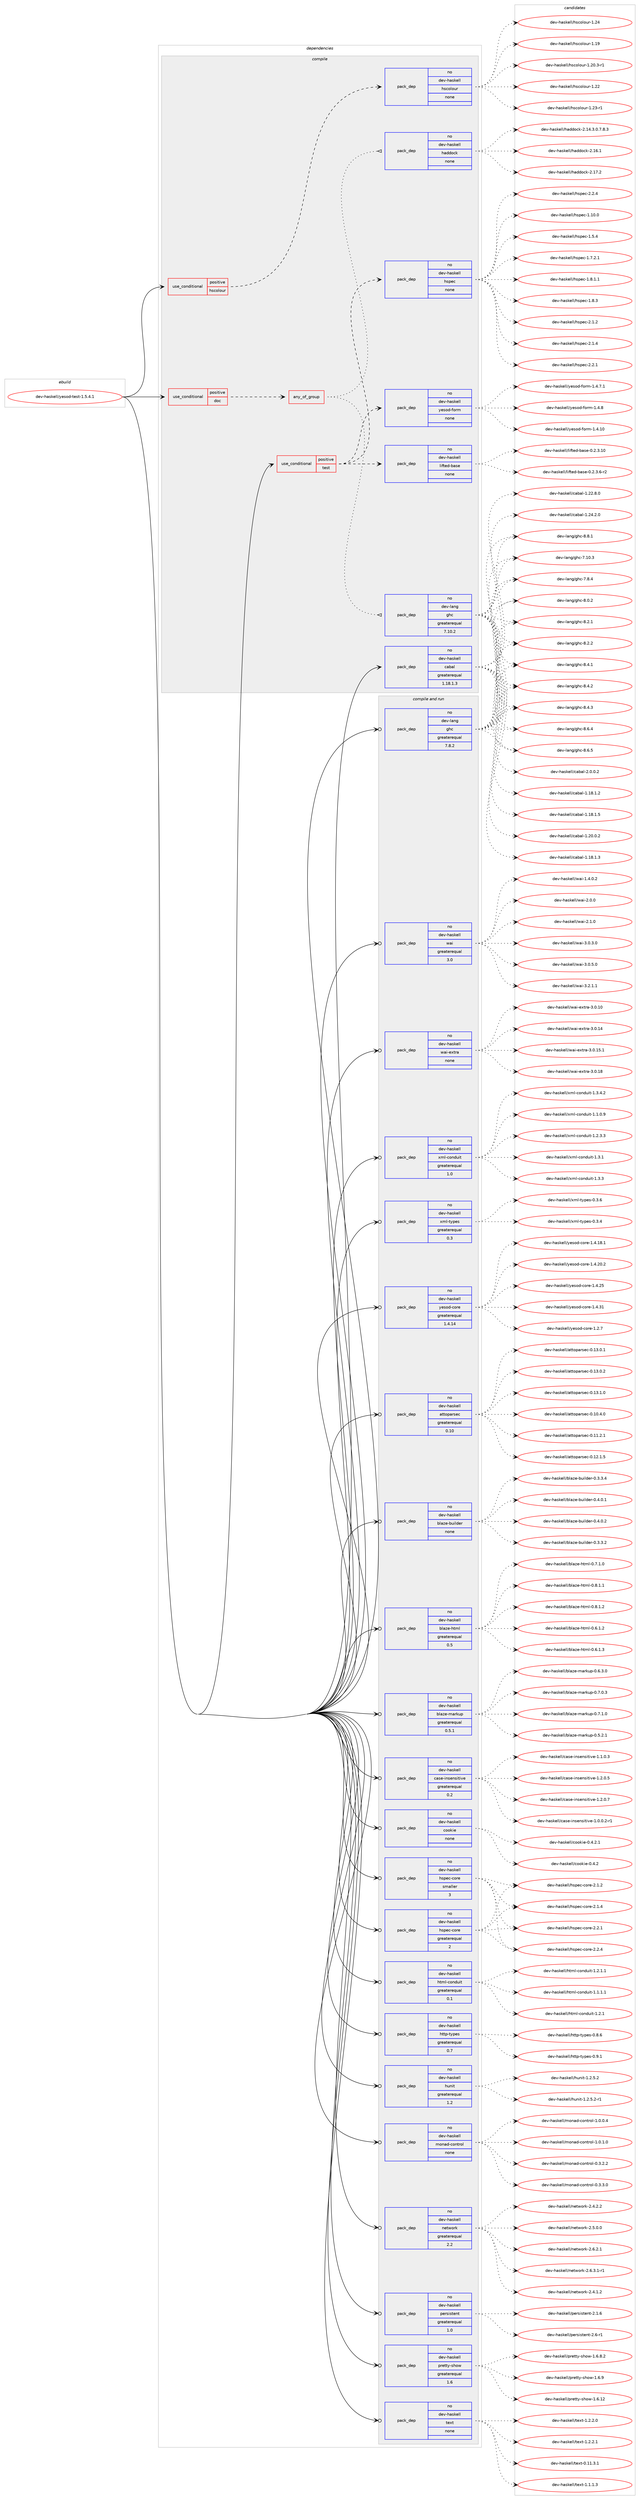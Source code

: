 digraph prolog {

# *************
# Graph options
# *************

newrank=true;
concentrate=true;
compound=true;
graph [rankdir=LR,fontname=Helvetica,fontsize=10,ranksep=1.5];#, ranksep=2.5, nodesep=0.2];
edge  [arrowhead=vee];
node  [fontname=Helvetica,fontsize=10];

# **********
# The ebuild
# **********

subgraph cluster_leftcol {
color=gray;
rank=same;
label=<<i>ebuild</i>>;
id [label="dev-haskell/yesod-test-1.5.4.1", color=red, width=4, href="../dev-haskell/yesod-test-1.5.4.1.svg"];
}

# ****************
# The dependencies
# ****************

subgraph cluster_midcol {
color=gray;
label=<<i>dependencies</i>>;
subgraph cluster_compile {
fillcolor="#eeeeee";
style=filled;
label=<<i>compile</i>>;
subgraph cond128434 {
dependency550176 [label=<<TABLE BORDER="0" CELLBORDER="1" CELLSPACING="0" CELLPADDING="4"><TR><TD ROWSPAN="3" CELLPADDING="10">use_conditional</TD></TR><TR><TD>positive</TD></TR><TR><TD>doc</TD></TR></TABLE>>, shape=none, color=red];
subgraph any10802 {
dependency550177 [label=<<TABLE BORDER="0" CELLBORDER="1" CELLSPACING="0" CELLPADDING="4"><TR><TD CELLPADDING="10">any_of_group</TD></TR></TABLE>>, shape=none, color=red];subgraph pack410583 {
dependency550178 [label=<<TABLE BORDER="0" CELLBORDER="1" CELLSPACING="0" CELLPADDING="4" WIDTH="220"><TR><TD ROWSPAN="6" CELLPADDING="30">pack_dep</TD></TR><TR><TD WIDTH="110">no</TD></TR><TR><TD>dev-haskell</TD></TR><TR><TD>haddock</TD></TR><TR><TD>none</TD></TR><TR><TD></TD></TR></TABLE>>, shape=none, color=blue];
}
dependency550177:e -> dependency550178:w [weight=20,style="dotted",arrowhead="oinv"];
subgraph pack410584 {
dependency550179 [label=<<TABLE BORDER="0" CELLBORDER="1" CELLSPACING="0" CELLPADDING="4" WIDTH="220"><TR><TD ROWSPAN="6" CELLPADDING="30">pack_dep</TD></TR><TR><TD WIDTH="110">no</TD></TR><TR><TD>dev-lang</TD></TR><TR><TD>ghc</TD></TR><TR><TD>greaterequal</TD></TR><TR><TD>7.10.2</TD></TR></TABLE>>, shape=none, color=blue];
}
dependency550177:e -> dependency550179:w [weight=20,style="dotted",arrowhead="oinv"];
}
dependency550176:e -> dependency550177:w [weight=20,style="dashed",arrowhead="vee"];
}
id:e -> dependency550176:w [weight=20,style="solid",arrowhead="vee"];
subgraph cond128435 {
dependency550180 [label=<<TABLE BORDER="0" CELLBORDER="1" CELLSPACING="0" CELLPADDING="4"><TR><TD ROWSPAN="3" CELLPADDING="10">use_conditional</TD></TR><TR><TD>positive</TD></TR><TR><TD>hscolour</TD></TR></TABLE>>, shape=none, color=red];
subgraph pack410585 {
dependency550181 [label=<<TABLE BORDER="0" CELLBORDER="1" CELLSPACING="0" CELLPADDING="4" WIDTH="220"><TR><TD ROWSPAN="6" CELLPADDING="30">pack_dep</TD></TR><TR><TD WIDTH="110">no</TD></TR><TR><TD>dev-haskell</TD></TR><TR><TD>hscolour</TD></TR><TR><TD>none</TD></TR><TR><TD></TD></TR></TABLE>>, shape=none, color=blue];
}
dependency550180:e -> dependency550181:w [weight=20,style="dashed",arrowhead="vee"];
}
id:e -> dependency550180:w [weight=20,style="solid",arrowhead="vee"];
subgraph cond128436 {
dependency550182 [label=<<TABLE BORDER="0" CELLBORDER="1" CELLSPACING="0" CELLPADDING="4"><TR><TD ROWSPAN="3" CELLPADDING="10">use_conditional</TD></TR><TR><TD>positive</TD></TR><TR><TD>test</TD></TR></TABLE>>, shape=none, color=red];
subgraph pack410586 {
dependency550183 [label=<<TABLE BORDER="0" CELLBORDER="1" CELLSPACING="0" CELLPADDING="4" WIDTH="220"><TR><TD ROWSPAN="6" CELLPADDING="30">pack_dep</TD></TR><TR><TD WIDTH="110">no</TD></TR><TR><TD>dev-haskell</TD></TR><TR><TD>hspec</TD></TR><TR><TD>none</TD></TR><TR><TD></TD></TR></TABLE>>, shape=none, color=blue];
}
dependency550182:e -> dependency550183:w [weight=20,style="dashed",arrowhead="vee"];
subgraph pack410587 {
dependency550184 [label=<<TABLE BORDER="0" CELLBORDER="1" CELLSPACING="0" CELLPADDING="4" WIDTH="220"><TR><TD ROWSPAN="6" CELLPADDING="30">pack_dep</TD></TR><TR><TD WIDTH="110">no</TD></TR><TR><TD>dev-haskell</TD></TR><TR><TD>lifted-base</TD></TR><TR><TD>none</TD></TR><TR><TD></TD></TR></TABLE>>, shape=none, color=blue];
}
dependency550182:e -> dependency550184:w [weight=20,style="dashed",arrowhead="vee"];
subgraph pack410588 {
dependency550185 [label=<<TABLE BORDER="0" CELLBORDER="1" CELLSPACING="0" CELLPADDING="4" WIDTH="220"><TR><TD ROWSPAN="6" CELLPADDING="30">pack_dep</TD></TR><TR><TD WIDTH="110">no</TD></TR><TR><TD>dev-haskell</TD></TR><TR><TD>yesod-form</TD></TR><TR><TD>none</TD></TR><TR><TD></TD></TR></TABLE>>, shape=none, color=blue];
}
dependency550182:e -> dependency550185:w [weight=20,style="dashed",arrowhead="vee"];
}
id:e -> dependency550182:w [weight=20,style="solid",arrowhead="vee"];
subgraph pack410589 {
dependency550186 [label=<<TABLE BORDER="0" CELLBORDER="1" CELLSPACING="0" CELLPADDING="4" WIDTH="220"><TR><TD ROWSPAN="6" CELLPADDING="30">pack_dep</TD></TR><TR><TD WIDTH="110">no</TD></TR><TR><TD>dev-haskell</TD></TR><TR><TD>cabal</TD></TR><TR><TD>greaterequal</TD></TR><TR><TD>1.18.1.3</TD></TR></TABLE>>, shape=none, color=blue];
}
id:e -> dependency550186:w [weight=20,style="solid",arrowhead="vee"];
}
subgraph cluster_compileandrun {
fillcolor="#eeeeee";
style=filled;
label=<<i>compile and run</i>>;
subgraph pack410590 {
dependency550187 [label=<<TABLE BORDER="0" CELLBORDER="1" CELLSPACING="0" CELLPADDING="4" WIDTH="220"><TR><TD ROWSPAN="6" CELLPADDING="30">pack_dep</TD></TR><TR><TD WIDTH="110">no</TD></TR><TR><TD>dev-haskell</TD></TR><TR><TD>attoparsec</TD></TR><TR><TD>greaterequal</TD></TR><TR><TD>0.10</TD></TR></TABLE>>, shape=none, color=blue];
}
id:e -> dependency550187:w [weight=20,style="solid",arrowhead="odotvee"];
subgraph pack410591 {
dependency550188 [label=<<TABLE BORDER="0" CELLBORDER="1" CELLSPACING="0" CELLPADDING="4" WIDTH="220"><TR><TD ROWSPAN="6" CELLPADDING="30">pack_dep</TD></TR><TR><TD WIDTH="110">no</TD></TR><TR><TD>dev-haskell</TD></TR><TR><TD>blaze-builder</TD></TR><TR><TD>none</TD></TR><TR><TD></TD></TR></TABLE>>, shape=none, color=blue];
}
id:e -> dependency550188:w [weight=20,style="solid",arrowhead="odotvee"];
subgraph pack410592 {
dependency550189 [label=<<TABLE BORDER="0" CELLBORDER="1" CELLSPACING="0" CELLPADDING="4" WIDTH="220"><TR><TD ROWSPAN="6" CELLPADDING="30">pack_dep</TD></TR><TR><TD WIDTH="110">no</TD></TR><TR><TD>dev-haskell</TD></TR><TR><TD>blaze-html</TD></TR><TR><TD>greaterequal</TD></TR><TR><TD>0.5</TD></TR></TABLE>>, shape=none, color=blue];
}
id:e -> dependency550189:w [weight=20,style="solid",arrowhead="odotvee"];
subgraph pack410593 {
dependency550190 [label=<<TABLE BORDER="0" CELLBORDER="1" CELLSPACING="0" CELLPADDING="4" WIDTH="220"><TR><TD ROWSPAN="6" CELLPADDING="30">pack_dep</TD></TR><TR><TD WIDTH="110">no</TD></TR><TR><TD>dev-haskell</TD></TR><TR><TD>blaze-markup</TD></TR><TR><TD>greaterequal</TD></TR><TR><TD>0.5.1</TD></TR></TABLE>>, shape=none, color=blue];
}
id:e -> dependency550190:w [weight=20,style="solid",arrowhead="odotvee"];
subgraph pack410594 {
dependency550191 [label=<<TABLE BORDER="0" CELLBORDER="1" CELLSPACING="0" CELLPADDING="4" WIDTH="220"><TR><TD ROWSPAN="6" CELLPADDING="30">pack_dep</TD></TR><TR><TD WIDTH="110">no</TD></TR><TR><TD>dev-haskell</TD></TR><TR><TD>case-insensitive</TD></TR><TR><TD>greaterequal</TD></TR><TR><TD>0.2</TD></TR></TABLE>>, shape=none, color=blue];
}
id:e -> dependency550191:w [weight=20,style="solid",arrowhead="odotvee"];
subgraph pack410595 {
dependency550192 [label=<<TABLE BORDER="0" CELLBORDER="1" CELLSPACING="0" CELLPADDING="4" WIDTH="220"><TR><TD ROWSPAN="6" CELLPADDING="30">pack_dep</TD></TR><TR><TD WIDTH="110">no</TD></TR><TR><TD>dev-haskell</TD></TR><TR><TD>cookie</TD></TR><TR><TD>none</TD></TR><TR><TD></TD></TR></TABLE>>, shape=none, color=blue];
}
id:e -> dependency550192:w [weight=20,style="solid",arrowhead="odotvee"];
subgraph pack410596 {
dependency550193 [label=<<TABLE BORDER="0" CELLBORDER="1" CELLSPACING="0" CELLPADDING="4" WIDTH="220"><TR><TD ROWSPAN="6" CELLPADDING="30">pack_dep</TD></TR><TR><TD WIDTH="110">no</TD></TR><TR><TD>dev-haskell</TD></TR><TR><TD>hspec-core</TD></TR><TR><TD>greaterequal</TD></TR><TR><TD>2</TD></TR></TABLE>>, shape=none, color=blue];
}
id:e -> dependency550193:w [weight=20,style="solid",arrowhead="odotvee"];
subgraph pack410597 {
dependency550194 [label=<<TABLE BORDER="0" CELLBORDER="1" CELLSPACING="0" CELLPADDING="4" WIDTH="220"><TR><TD ROWSPAN="6" CELLPADDING="30">pack_dep</TD></TR><TR><TD WIDTH="110">no</TD></TR><TR><TD>dev-haskell</TD></TR><TR><TD>hspec-core</TD></TR><TR><TD>smaller</TD></TR><TR><TD>3</TD></TR></TABLE>>, shape=none, color=blue];
}
id:e -> dependency550194:w [weight=20,style="solid",arrowhead="odotvee"];
subgraph pack410598 {
dependency550195 [label=<<TABLE BORDER="0" CELLBORDER="1" CELLSPACING="0" CELLPADDING="4" WIDTH="220"><TR><TD ROWSPAN="6" CELLPADDING="30">pack_dep</TD></TR><TR><TD WIDTH="110">no</TD></TR><TR><TD>dev-haskell</TD></TR><TR><TD>html-conduit</TD></TR><TR><TD>greaterequal</TD></TR><TR><TD>0.1</TD></TR></TABLE>>, shape=none, color=blue];
}
id:e -> dependency550195:w [weight=20,style="solid",arrowhead="odotvee"];
subgraph pack410599 {
dependency550196 [label=<<TABLE BORDER="0" CELLBORDER="1" CELLSPACING="0" CELLPADDING="4" WIDTH="220"><TR><TD ROWSPAN="6" CELLPADDING="30">pack_dep</TD></TR><TR><TD WIDTH="110">no</TD></TR><TR><TD>dev-haskell</TD></TR><TR><TD>http-types</TD></TR><TR><TD>greaterequal</TD></TR><TR><TD>0.7</TD></TR></TABLE>>, shape=none, color=blue];
}
id:e -> dependency550196:w [weight=20,style="solid",arrowhead="odotvee"];
subgraph pack410600 {
dependency550197 [label=<<TABLE BORDER="0" CELLBORDER="1" CELLSPACING="0" CELLPADDING="4" WIDTH="220"><TR><TD ROWSPAN="6" CELLPADDING="30">pack_dep</TD></TR><TR><TD WIDTH="110">no</TD></TR><TR><TD>dev-haskell</TD></TR><TR><TD>hunit</TD></TR><TR><TD>greaterequal</TD></TR><TR><TD>1.2</TD></TR></TABLE>>, shape=none, color=blue];
}
id:e -> dependency550197:w [weight=20,style="solid",arrowhead="odotvee"];
subgraph pack410601 {
dependency550198 [label=<<TABLE BORDER="0" CELLBORDER="1" CELLSPACING="0" CELLPADDING="4" WIDTH="220"><TR><TD ROWSPAN="6" CELLPADDING="30">pack_dep</TD></TR><TR><TD WIDTH="110">no</TD></TR><TR><TD>dev-haskell</TD></TR><TR><TD>monad-control</TD></TR><TR><TD>none</TD></TR><TR><TD></TD></TR></TABLE>>, shape=none, color=blue];
}
id:e -> dependency550198:w [weight=20,style="solid",arrowhead="odotvee"];
subgraph pack410602 {
dependency550199 [label=<<TABLE BORDER="0" CELLBORDER="1" CELLSPACING="0" CELLPADDING="4" WIDTH="220"><TR><TD ROWSPAN="6" CELLPADDING="30">pack_dep</TD></TR><TR><TD WIDTH="110">no</TD></TR><TR><TD>dev-haskell</TD></TR><TR><TD>network</TD></TR><TR><TD>greaterequal</TD></TR><TR><TD>2.2</TD></TR></TABLE>>, shape=none, color=blue];
}
id:e -> dependency550199:w [weight=20,style="solid",arrowhead="odotvee"];
subgraph pack410603 {
dependency550200 [label=<<TABLE BORDER="0" CELLBORDER="1" CELLSPACING="0" CELLPADDING="4" WIDTH="220"><TR><TD ROWSPAN="6" CELLPADDING="30">pack_dep</TD></TR><TR><TD WIDTH="110">no</TD></TR><TR><TD>dev-haskell</TD></TR><TR><TD>persistent</TD></TR><TR><TD>greaterequal</TD></TR><TR><TD>1.0</TD></TR></TABLE>>, shape=none, color=blue];
}
id:e -> dependency550200:w [weight=20,style="solid",arrowhead="odotvee"];
subgraph pack410604 {
dependency550201 [label=<<TABLE BORDER="0" CELLBORDER="1" CELLSPACING="0" CELLPADDING="4" WIDTH="220"><TR><TD ROWSPAN="6" CELLPADDING="30">pack_dep</TD></TR><TR><TD WIDTH="110">no</TD></TR><TR><TD>dev-haskell</TD></TR><TR><TD>pretty-show</TD></TR><TR><TD>greaterequal</TD></TR><TR><TD>1.6</TD></TR></TABLE>>, shape=none, color=blue];
}
id:e -> dependency550201:w [weight=20,style="solid",arrowhead="odotvee"];
subgraph pack410605 {
dependency550202 [label=<<TABLE BORDER="0" CELLBORDER="1" CELLSPACING="0" CELLPADDING="4" WIDTH="220"><TR><TD ROWSPAN="6" CELLPADDING="30">pack_dep</TD></TR><TR><TD WIDTH="110">no</TD></TR><TR><TD>dev-haskell</TD></TR><TR><TD>text</TD></TR><TR><TD>none</TD></TR><TR><TD></TD></TR></TABLE>>, shape=none, color=blue];
}
id:e -> dependency550202:w [weight=20,style="solid",arrowhead="odotvee"];
subgraph pack410606 {
dependency550203 [label=<<TABLE BORDER="0" CELLBORDER="1" CELLSPACING="0" CELLPADDING="4" WIDTH="220"><TR><TD ROWSPAN="6" CELLPADDING="30">pack_dep</TD></TR><TR><TD WIDTH="110">no</TD></TR><TR><TD>dev-haskell</TD></TR><TR><TD>wai</TD></TR><TR><TD>greaterequal</TD></TR><TR><TD>3.0</TD></TR></TABLE>>, shape=none, color=blue];
}
id:e -> dependency550203:w [weight=20,style="solid",arrowhead="odotvee"];
subgraph pack410607 {
dependency550204 [label=<<TABLE BORDER="0" CELLBORDER="1" CELLSPACING="0" CELLPADDING="4" WIDTH="220"><TR><TD ROWSPAN="6" CELLPADDING="30">pack_dep</TD></TR><TR><TD WIDTH="110">no</TD></TR><TR><TD>dev-haskell</TD></TR><TR><TD>wai-extra</TD></TR><TR><TD>none</TD></TR><TR><TD></TD></TR></TABLE>>, shape=none, color=blue];
}
id:e -> dependency550204:w [weight=20,style="solid",arrowhead="odotvee"];
subgraph pack410608 {
dependency550205 [label=<<TABLE BORDER="0" CELLBORDER="1" CELLSPACING="0" CELLPADDING="4" WIDTH="220"><TR><TD ROWSPAN="6" CELLPADDING="30">pack_dep</TD></TR><TR><TD WIDTH="110">no</TD></TR><TR><TD>dev-haskell</TD></TR><TR><TD>xml-conduit</TD></TR><TR><TD>greaterequal</TD></TR><TR><TD>1.0</TD></TR></TABLE>>, shape=none, color=blue];
}
id:e -> dependency550205:w [weight=20,style="solid",arrowhead="odotvee"];
subgraph pack410609 {
dependency550206 [label=<<TABLE BORDER="0" CELLBORDER="1" CELLSPACING="0" CELLPADDING="4" WIDTH="220"><TR><TD ROWSPAN="6" CELLPADDING="30">pack_dep</TD></TR><TR><TD WIDTH="110">no</TD></TR><TR><TD>dev-haskell</TD></TR><TR><TD>xml-types</TD></TR><TR><TD>greaterequal</TD></TR><TR><TD>0.3</TD></TR></TABLE>>, shape=none, color=blue];
}
id:e -> dependency550206:w [weight=20,style="solid",arrowhead="odotvee"];
subgraph pack410610 {
dependency550207 [label=<<TABLE BORDER="0" CELLBORDER="1" CELLSPACING="0" CELLPADDING="4" WIDTH="220"><TR><TD ROWSPAN="6" CELLPADDING="30">pack_dep</TD></TR><TR><TD WIDTH="110">no</TD></TR><TR><TD>dev-haskell</TD></TR><TR><TD>yesod-core</TD></TR><TR><TD>greaterequal</TD></TR><TR><TD>1.4.14</TD></TR></TABLE>>, shape=none, color=blue];
}
id:e -> dependency550207:w [weight=20,style="solid",arrowhead="odotvee"];
subgraph pack410611 {
dependency550208 [label=<<TABLE BORDER="0" CELLBORDER="1" CELLSPACING="0" CELLPADDING="4" WIDTH="220"><TR><TD ROWSPAN="6" CELLPADDING="30">pack_dep</TD></TR><TR><TD WIDTH="110">no</TD></TR><TR><TD>dev-lang</TD></TR><TR><TD>ghc</TD></TR><TR><TD>greaterequal</TD></TR><TR><TD>7.8.2</TD></TR></TABLE>>, shape=none, color=blue];
}
id:e -> dependency550208:w [weight=20,style="solid",arrowhead="odotvee"];
}
subgraph cluster_run {
fillcolor="#eeeeee";
style=filled;
label=<<i>run</i>>;
}
}

# **************
# The candidates
# **************

subgraph cluster_choices {
rank=same;
color=gray;
label=<<i>candidates</i>>;

subgraph choice410583 {
color=black;
nodesep=1;
choice1001011184510497115107101108108471049710010011199107455046495246514648465546564651 [label="dev-haskell/haddock-2.14.3.0.7.8.3", color=red, width=4,href="../dev-haskell/haddock-2.14.3.0.7.8.3.svg"];
choice100101118451049711510710110810847104971001001119910745504649544649 [label="dev-haskell/haddock-2.16.1", color=red, width=4,href="../dev-haskell/haddock-2.16.1.svg"];
choice100101118451049711510710110810847104971001001119910745504649554650 [label="dev-haskell/haddock-2.17.2", color=red, width=4,href="../dev-haskell/haddock-2.17.2.svg"];
dependency550178:e -> choice1001011184510497115107101108108471049710010011199107455046495246514648465546564651:w [style=dotted,weight="100"];
dependency550178:e -> choice100101118451049711510710110810847104971001001119910745504649544649:w [style=dotted,weight="100"];
dependency550178:e -> choice100101118451049711510710110810847104971001001119910745504649554650:w [style=dotted,weight="100"];
}
subgraph choice410584 {
color=black;
nodesep=1;
choice1001011184510897110103471031049945554649484651 [label="dev-lang/ghc-7.10.3", color=red, width=4,href="../dev-lang/ghc-7.10.3.svg"];
choice10010111845108971101034710310499455546564652 [label="dev-lang/ghc-7.8.4", color=red, width=4,href="../dev-lang/ghc-7.8.4.svg"];
choice10010111845108971101034710310499455646484650 [label="dev-lang/ghc-8.0.2", color=red, width=4,href="../dev-lang/ghc-8.0.2.svg"];
choice10010111845108971101034710310499455646504649 [label="dev-lang/ghc-8.2.1", color=red, width=4,href="../dev-lang/ghc-8.2.1.svg"];
choice10010111845108971101034710310499455646504650 [label="dev-lang/ghc-8.2.2", color=red, width=4,href="../dev-lang/ghc-8.2.2.svg"];
choice10010111845108971101034710310499455646524649 [label="dev-lang/ghc-8.4.1", color=red, width=4,href="../dev-lang/ghc-8.4.1.svg"];
choice10010111845108971101034710310499455646524650 [label="dev-lang/ghc-8.4.2", color=red, width=4,href="../dev-lang/ghc-8.4.2.svg"];
choice10010111845108971101034710310499455646524651 [label="dev-lang/ghc-8.4.3", color=red, width=4,href="../dev-lang/ghc-8.4.3.svg"];
choice10010111845108971101034710310499455646544652 [label="dev-lang/ghc-8.6.4", color=red, width=4,href="../dev-lang/ghc-8.6.4.svg"];
choice10010111845108971101034710310499455646544653 [label="dev-lang/ghc-8.6.5", color=red, width=4,href="../dev-lang/ghc-8.6.5.svg"];
choice10010111845108971101034710310499455646564649 [label="dev-lang/ghc-8.8.1", color=red, width=4,href="../dev-lang/ghc-8.8.1.svg"];
dependency550179:e -> choice1001011184510897110103471031049945554649484651:w [style=dotted,weight="100"];
dependency550179:e -> choice10010111845108971101034710310499455546564652:w [style=dotted,weight="100"];
dependency550179:e -> choice10010111845108971101034710310499455646484650:w [style=dotted,weight="100"];
dependency550179:e -> choice10010111845108971101034710310499455646504649:w [style=dotted,weight="100"];
dependency550179:e -> choice10010111845108971101034710310499455646504650:w [style=dotted,weight="100"];
dependency550179:e -> choice10010111845108971101034710310499455646524649:w [style=dotted,weight="100"];
dependency550179:e -> choice10010111845108971101034710310499455646524650:w [style=dotted,weight="100"];
dependency550179:e -> choice10010111845108971101034710310499455646524651:w [style=dotted,weight="100"];
dependency550179:e -> choice10010111845108971101034710310499455646544652:w [style=dotted,weight="100"];
dependency550179:e -> choice10010111845108971101034710310499455646544653:w [style=dotted,weight="100"];
dependency550179:e -> choice10010111845108971101034710310499455646564649:w [style=dotted,weight="100"];
}
subgraph choice410585 {
color=black;
nodesep=1;
choice100101118451049711510710110810847104115991111081111171144549464957 [label="dev-haskell/hscolour-1.19", color=red, width=4,href="../dev-haskell/hscolour-1.19.svg"];
choice10010111845104971151071011081084710411599111108111117114454946504846514511449 [label="dev-haskell/hscolour-1.20.3-r1", color=red, width=4,href="../dev-haskell/hscolour-1.20.3-r1.svg"];
choice100101118451049711510710110810847104115991111081111171144549465050 [label="dev-haskell/hscolour-1.22", color=red, width=4,href="../dev-haskell/hscolour-1.22.svg"];
choice1001011184510497115107101108108471041159911110811111711445494650514511449 [label="dev-haskell/hscolour-1.23-r1", color=red, width=4,href="../dev-haskell/hscolour-1.23-r1.svg"];
choice100101118451049711510710110810847104115991111081111171144549465052 [label="dev-haskell/hscolour-1.24", color=red, width=4,href="../dev-haskell/hscolour-1.24.svg"];
dependency550181:e -> choice100101118451049711510710110810847104115991111081111171144549464957:w [style=dotted,weight="100"];
dependency550181:e -> choice10010111845104971151071011081084710411599111108111117114454946504846514511449:w [style=dotted,weight="100"];
dependency550181:e -> choice100101118451049711510710110810847104115991111081111171144549465050:w [style=dotted,weight="100"];
dependency550181:e -> choice1001011184510497115107101108108471041159911110811111711445494650514511449:w [style=dotted,weight="100"];
dependency550181:e -> choice100101118451049711510710110810847104115991111081111171144549465052:w [style=dotted,weight="100"];
}
subgraph choice410586 {
color=black;
nodesep=1;
choice1001011184510497115107101108108471041151121019945494649484648 [label="dev-haskell/hspec-1.10.0", color=red, width=4,href="../dev-haskell/hspec-1.10.0.svg"];
choice10010111845104971151071011081084710411511210199454946534652 [label="dev-haskell/hspec-1.5.4", color=red, width=4,href="../dev-haskell/hspec-1.5.4.svg"];
choice100101118451049711510710110810847104115112101994549465546504649 [label="dev-haskell/hspec-1.7.2.1", color=red, width=4,href="../dev-haskell/hspec-1.7.2.1.svg"];
choice100101118451049711510710110810847104115112101994549465646494649 [label="dev-haskell/hspec-1.8.1.1", color=red, width=4,href="../dev-haskell/hspec-1.8.1.1.svg"];
choice10010111845104971151071011081084710411511210199454946564651 [label="dev-haskell/hspec-1.8.3", color=red, width=4,href="../dev-haskell/hspec-1.8.3.svg"];
choice10010111845104971151071011081084710411511210199455046494650 [label="dev-haskell/hspec-2.1.2", color=red, width=4,href="../dev-haskell/hspec-2.1.2.svg"];
choice10010111845104971151071011081084710411511210199455046494652 [label="dev-haskell/hspec-2.1.4", color=red, width=4,href="../dev-haskell/hspec-2.1.4.svg"];
choice10010111845104971151071011081084710411511210199455046504649 [label="dev-haskell/hspec-2.2.1", color=red, width=4,href="../dev-haskell/hspec-2.2.1.svg"];
choice10010111845104971151071011081084710411511210199455046504652 [label="dev-haskell/hspec-2.2.4", color=red, width=4,href="../dev-haskell/hspec-2.2.4.svg"];
dependency550183:e -> choice1001011184510497115107101108108471041151121019945494649484648:w [style=dotted,weight="100"];
dependency550183:e -> choice10010111845104971151071011081084710411511210199454946534652:w [style=dotted,weight="100"];
dependency550183:e -> choice100101118451049711510710110810847104115112101994549465546504649:w [style=dotted,weight="100"];
dependency550183:e -> choice100101118451049711510710110810847104115112101994549465646494649:w [style=dotted,weight="100"];
dependency550183:e -> choice10010111845104971151071011081084710411511210199454946564651:w [style=dotted,weight="100"];
dependency550183:e -> choice10010111845104971151071011081084710411511210199455046494650:w [style=dotted,weight="100"];
dependency550183:e -> choice10010111845104971151071011081084710411511210199455046494652:w [style=dotted,weight="100"];
dependency550183:e -> choice10010111845104971151071011081084710411511210199455046504649:w [style=dotted,weight="100"];
dependency550183:e -> choice10010111845104971151071011081084710411511210199455046504652:w [style=dotted,weight="100"];
}
subgraph choice410587 {
color=black;
nodesep=1;
choice100101118451049711510710110810847108105102116101100459897115101454846504651464948 [label="dev-haskell/lifted-base-0.2.3.10", color=red, width=4,href="../dev-haskell/lifted-base-0.2.3.10.svg"];
choice10010111845104971151071011081084710810510211610110045989711510145484650465146544511450 [label="dev-haskell/lifted-base-0.2.3.6-r2", color=red, width=4,href="../dev-haskell/lifted-base-0.2.3.6-r2.svg"];
dependency550184:e -> choice100101118451049711510710110810847108105102116101100459897115101454846504651464948:w [style=dotted,weight="100"];
dependency550184:e -> choice10010111845104971151071011081084710810510211610110045989711510145484650465146544511450:w [style=dotted,weight="100"];
}
subgraph choice410588 {
color=black;
nodesep=1;
choice1001011184510497115107101108108471211011151111004510211111410945494652464948 [label="dev-haskell/yesod-form-1.4.10", color=red, width=4,href="../dev-haskell/yesod-form-1.4.10.svg"];
choice100101118451049711510710110810847121101115111100451021111141094549465246554649 [label="dev-haskell/yesod-form-1.4.7.1", color=red, width=4,href="../dev-haskell/yesod-form-1.4.7.1.svg"];
choice10010111845104971151071011081084712110111511110045102111114109454946524656 [label="dev-haskell/yesod-form-1.4.8", color=red, width=4,href="../dev-haskell/yesod-form-1.4.8.svg"];
dependency550185:e -> choice1001011184510497115107101108108471211011151111004510211111410945494652464948:w [style=dotted,weight="100"];
dependency550185:e -> choice100101118451049711510710110810847121101115111100451021111141094549465246554649:w [style=dotted,weight="100"];
dependency550185:e -> choice10010111845104971151071011081084712110111511110045102111114109454946524656:w [style=dotted,weight="100"];
}
subgraph choice410589 {
color=black;
nodesep=1;
choice10010111845104971151071011081084799979897108454946495646494650 [label="dev-haskell/cabal-1.18.1.2", color=red, width=4,href="../dev-haskell/cabal-1.18.1.2.svg"];
choice10010111845104971151071011081084799979897108454946495646494651 [label="dev-haskell/cabal-1.18.1.3", color=red, width=4,href="../dev-haskell/cabal-1.18.1.3.svg"];
choice10010111845104971151071011081084799979897108454946495646494653 [label="dev-haskell/cabal-1.18.1.5", color=red, width=4,href="../dev-haskell/cabal-1.18.1.5.svg"];
choice10010111845104971151071011081084799979897108454946504846484650 [label="dev-haskell/cabal-1.20.0.2", color=red, width=4,href="../dev-haskell/cabal-1.20.0.2.svg"];
choice10010111845104971151071011081084799979897108454946505046564648 [label="dev-haskell/cabal-1.22.8.0", color=red, width=4,href="../dev-haskell/cabal-1.22.8.0.svg"];
choice10010111845104971151071011081084799979897108454946505246504648 [label="dev-haskell/cabal-1.24.2.0", color=red, width=4,href="../dev-haskell/cabal-1.24.2.0.svg"];
choice100101118451049711510710110810847999798971084550464846484650 [label="dev-haskell/cabal-2.0.0.2", color=red, width=4,href="../dev-haskell/cabal-2.0.0.2.svg"];
dependency550186:e -> choice10010111845104971151071011081084799979897108454946495646494650:w [style=dotted,weight="100"];
dependency550186:e -> choice10010111845104971151071011081084799979897108454946495646494651:w [style=dotted,weight="100"];
dependency550186:e -> choice10010111845104971151071011081084799979897108454946495646494653:w [style=dotted,weight="100"];
dependency550186:e -> choice10010111845104971151071011081084799979897108454946504846484650:w [style=dotted,weight="100"];
dependency550186:e -> choice10010111845104971151071011081084799979897108454946505046564648:w [style=dotted,weight="100"];
dependency550186:e -> choice10010111845104971151071011081084799979897108454946505246504648:w [style=dotted,weight="100"];
dependency550186:e -> choice100101118451049711510710110810847999798971084550464846484650:w [style=dotted,weight="100"];
}
subgraph choice410590 {
color=black;
nodesep=1;
choice100101118451049711510710110810847971161161111129711411510199454846494846524648 [label="dev-haskell/attoparsec-0.10.4.0", color=red, width=4,href="../dev-haskell/attoparsec-0.10.4.0.svg"];
choice100101118451049711510710110810847971161161111129711411510199454846494946504649 [label="dev-haskell/attoparsec-0.11.2.1", color=red, width=4,href="../dev-haskell/attoparsec-0.11.2.1.svg"];
choice100101118451049711510710110810847971161161111129711411510199454846495046494653 [label="dev-haskell/attoparsec-0.12.1.5", color=red, width=4,href="../dev-haskell/attoparsec-0.12.1.5.svg"];
choice100101118451049711510710110810847971161161111129711411510199454846495146484649 [label="dev-haskell/attoparsec-0.13.0.1", color=red, width=4,href="../dev-haskell/attoparsec-0.13.0.1.svg"];
choice100101118451049711510710110810847971161161111129711411510199454846495146484650 [label="dev-haskell/attoparsec-0.13.0.2", color=red, width=4,href="../dev-haskell/attoparsec-0.13.0.2.svg"];
choice100101118451049711510710110810847971161161111129711411510199454846495146494648 [label="dev-haskell/attoparsec-0.13.1.0", color=red, width=4,href="../dev-haskell/attoparsec-0.13.1.0.svg"];
dependency550187:e -> choice100101118451049711510710110810847971161161111129711411510199454846494846524648:w [style=dotted,weight="100"];
dependency550187:e -> choice100101118451049711510710110810847971161161111129711411510199454846494946504649:w [style=dotted,weight="100"];
dependency550187:e -> choice100101118451049711510710110810847971161161111129711411510199454846495046494653:w [style=dotted,weight="100"];
dependency550187:e -> choice100101118451049711510710110810847971161161111129711411510199454846495146484649:w [style=dotted,weight="100"];
dependency550187:e -> choice100101118451049711510710110810847971161161111129711411510199454846495146484650:w [style=dotted,weight="100"];
dependency550187:e -> choice100101118451049711510710110810847971161161111129711411510199454846495146494648:w [style=dotted,weight="100"];
}
subgraph choice410591 {
color=black;
nodesep=1;
choice100101118451049711510710110810847981089712210145981171051081001011144548465146514650 [label="dev-haskell/blaze-builder-0.3.3.2", color=red, width=4,href="../dev-haskell/blaze-builder-0.3.3.2.svg"];
choice100101118451049711510710110810847981089712210145981171051081001011144548465146514652 [label="dev-haskell/blaze-builder-0.3.3.4", color=red, width=4,href="../dev-haskell/blaze-builder-0.3.3.4.svg"];
choice100101118451049711510710110810847981089712210145981171051081001011144548465246484649 [label="dev-haskell/blaze-builder-0.4.0.1", color=red, width=4,href="../dev-haskell/blaze-builder-0.4.0.1.svg"];
choice100101118451049711510710110810847981089712210145981171051081001011144548465246484650 [label="dev-haskell/blaze-builder-0.4.0.2", color=red, width=4,href="../dev-haskell/blaze-builder-0.4.0.2.svg"];
dependency550188:e -> choice100101118451049711510710110810847981089712210145981171051081001011144548465146514650:w [style=dotted,weight="100"];
dependency550188:e -> choice100101118451049711510710110810847981089712210145981171051081001011144548465146514652:w [style=dotted,weight="100"];
dependency550188:e -> choice100101118451049711510710110810847981089712210145981171051081001011144548465246484649:w [style=dotted,weight="100"];
dependency550188:e -> choice100101118451049711510710110810847981089712210145981171051081001011144548465246484650:w [style=dotted,weight="100"];
}
subgraph choice410592 {
color=black;
nodesep=1;
choice1001011184510497115107101108108479810897122101451041161091084548465446494650 [label="dev-haskell/blaze-html-0.6.1.2", color=red, width=4,href="../dev-haskell/blaze-html-0.6.1.2.svg"];
choice1001011184510497115107101108108479810897122101451041161091084548465446494651 [label="dev-haskell/blaze-html-0.6.1.3", color=red, width=4,href="../dev-haskell/blaze-html-0.6.1.3.svg"];
choice1001011184510497115107101108108479810897122101451041161091084548465546494648 [label="dev-haskell/blaze-html-0.7.1.0", color=red, width=4,href="../dev-haskell/blaze-html-0.7.1.0.svg"];
choice1001011184510497115107101108108479810897122101451041161091084548465646494649 [label="dev-haskell/blaze-html-0.8.1.1", color=red, width=4,href="../dev-haskell/blaze-html-0.8.1.1.svg"];
choice1001011184510497115107101108108479810897122101451041161091084548465646494650 [label="dev-haskell/blaze-html-0.8.1.2", color=red, width=4,href="../dev-haskell/blaze-html-0.8.1.2.svg"];
dependency550189:e -> choice1001011184510497115107101108108479810897122101451041161091084548465446494650:w [style=dotted,weight="100"];
dependency550189:e -> choice1001011184510497115107101108108479810897122101451041161091084548465446494651:w [style=dotted,weight="100"];
dependency550189:e -> choice1001011184510497115107101108108479810897122101451041161091084548465546494648:w [style=dotted,weight="100"];
dependency550189:e -> choice1001011184510497115107101108108479810897122101451041161091084548465646494649:w [style=dotted,weight="100"];
dependency550189:e -> choice1001011184510497115107101108108479810897122101451041161091084548465646494650:w [style=dotted,weight="100"];
}
subgraph choice410593 {
color=black;
nodesep=1;
choice100101118451049711510710110810847981089712210145109971141071171124548465346504649 [label="dev-haskell/blaze-markup-0.5.2.1", color=red, width=4,href="../dev-haskell/blaze-markup-0.5.2.1.svg"];
choice100101118451049711510710110810847981089712210145109971141071171124548465446514648 [label="dev-haskell/blaze-markup-0.6.3.0", color=red, width=4,href="../dev-haskell/blaze-markup-0.6.3.0.svg"];
choice100101118451049711510710110810847981089712210145109971141071171124548465546484651 [label="dev-haskell/blaze-markup-0.7.0.3", color=red, width=4,href="../dev-haskell/blaze-markup-0.7.0.3.svg"];
choice100101118451049711510710110810847981089712210145109971141071171124548465546494648 [label="dev-haskell/blaze-markup-0.7.1.0", color=red, width=4,href="../dev-haskell/blaze-markup-0.7.1.0.svg"];
dependency550190:e -> choice100101118451049711510710110810847981089712210145109971141071171124548465346504649:w [style=dotted,weight="100"];
dependency550190:e -> choice100101118451049711510710110810847981089712210145109971141071171124548465446514648:w [style=dotted,weight="100"];
dependency550190:e -> choice100101118451049711510710110810847981089712210145109971141071171124548465546484651:w [style=dotted,weight="100"];
dependency550190:e -> choice100101118451049711510710110810847981089712210145109971141071171124548465546494648:w [style=dotted,weight="100"];
}
subgraph choice410594 {
color=black;
nodesep=1;
choice10010111845104971151071011081084799971151014510511011510111011510511610511810145494648464846504511449 [label="dev-haskell/case-insensitive-1.0.0.2-r1", color=red, width=4,href="../dev-haskell/case-insensitive-1.0.0.2-r1.svg"];
choice1001011184510497115107101108108479997115101451051101151011101151051161051181014549464946484651 [label="dev-haskell/case-insensitive-1.1.0.3", color=red, width=4,href="../dev-haskell/case-insensitive-1.1.0.3.svg"];
choice1001011184510497115107101108108479997115101451051101151011101151051161051181014549465046484653 [label="dev-haskell/case-insensitive-1.2.0.5", color=red, width=4,href="../dev-haskell/case-insensitive-1.2.0.5.svg"];
choice1001011184510497115107101108108479997115101451051101151011101151051161051181014549465046484655 [label="dev-haskell/case-insensitive-1.2.0.7", color=red, width=4,href="../dev-haskell/case-insensitive-1.2.0.7.svg"];
dependency550191:e -> choice10010111845104971151071011081084799971151014510511011510111011510511610511810145494648464846504511449:w [style=dotted,weight="100"];
dependency550191:e -> choice1001011184510497115107101108108479997115101451051101151011101151051161051181014549464946484651:w [style=dotted,weight="100"];
dependency550191:e -> choice1001011184510497115107101108108479997115101451051101151011101151051161051181014549465046484653:w [style=dotted,weight="100"];
dependency550191:e -> choice1001011184510497115107101108108479997115101451051101151011101151051161051181014549465046484655:w [style=dotted,weight="100"];
}
subgraph choice410595 {
color=black;
nodesep=1;
choice10010111845104971151071011081084799111111107105101454846524650 [label="dev-haskell/cookie-0.4.2", color=red, width=4,href="../dev-haskell/cookie-0.4.2.svg"];
choice100101118451049711510710110810847991111111071051014548465246504649 [label="dev-haskell/cookie-0.4.2.1", color=red, width=4,href="../dev-haskell/cookie-0.4.2.1.svg"];
dependency550192:e -> choice10010111845104971151071011081084799111111107105101454846524650:w [style=dotted,weight="100"];
dependency550192:e -> choice100101118451049711510710110810847991111111071051014548465246504649:w [style=dotted,weight="100"];
}
subgraph choice410596 {
color=black;
nodesep=1;
choice100101118451049711510710110810847104115112101994599111114101455046494650 [label="dev-haskell/hspec-core-2.1.2", color=red, width=4,href="../dev-haskell/hspec-core-2.1.2.svg"];
choice100101118451049711510710110810847104115112101994599111114101455046494652 [label="dev-haskell/hspec-core-2.1.4", color=red, width=4,href="../dev-haskell/hspec-core-2.1.4.svg"];
choice100101118451049711510710110810847104115112101994599111114101455046504649 [label="dev-haskell/hspec-core-2.2.1", color=red, width=4,href="../dev-haskell/hspec-core-2.2.1.svg"];
choice100101118451049711510710110810847104115112101994599111114101455046504652 [label="dev-haskell/hspec-core-2.2.4", color=red, width=4,href="../dev-haskell/hspec-core-2.2.4.svg"];
dependency550193:e -> choice100101118451049711510710110810847104115112101994599111114101455046494650:w [style=dotted,weight="100"];
dependency550193:e -> choice100101118451049711510710110810847104115112101994599111114101455046494652:w [style=dotted,weight="100"];
dependency550193:e -> choice100101118451049711510710110810847104115112101994599111114101455046504649:w [style=dotted,weight="100"];
dependency550193:e -> choice100101118451049711510710110810847104115112101994599111114101455046504652:w [style=dotted,weight="100"];
}
subgraph choice410597 {
color=black;
nodesep=1;
choice100101118451049711510710110810847104115112101994599111114101455046494650 [label="dev-haskell/hspec-core-2.1.2", color=red, width=4,href="../dev-haskell/hspec-core-2.1.2.svg"];
choice100101118451049711510710110810847104115112101994599111114101455046494652 [label="dev-haskell/hspec-core-2.1.4", color=red, width=4,href="../dev-haskell/hspec-core-2.1.4.svg"];
choice100101118451049711510710110810847104115112101994599111114101455046504649 [label="dev-haskell/hspec-core-2.2.1", color=red, width=4,href="../dev-haskell/hspec-core-2.2.1.svg"];
choice100101118451049711510710110810847104115112101994599111114101455046504652 [label="dev-haskell/hspec-core-2.2.4", color=red, width=4,href="../dev-haskell/hspec-core-2.2.4.svg"];
dependency550194:e -> choice100101118451049711510710110810847104115112101994599111114101455046494650:w [style=dotted,weight="100"];
dependency550194:e -> choice100101118451049711510710110810847104115112101994599111114101455046494652:w [style=dotted,weight="100"];
dependency550194:e -> choice100101118451049711510710110810847104115112101994599111114101455046504649:w [style=dotted,weight="100"];
dependency550194:e -> choice100101118451049711510710110810847104115112101994599111114101455046504652:w [style=dotted,weight="100"];
}
subgraph choice410598 {
color=black;
nodesep=1;
choice10010111845104971151071011081084710411610910845991111101001171051164549464946494649 [label="dev-haskell/html-conduit-1.1.1.1", color=red, width=4,href="../dev-haskell/html-conduit-1.1.1.1.svg"];
choice1001011184510497115107101108108471041161091084599111110100117105116454946504649 [label="dev-haskell/html-conduit-1.2.1", color=red, width=4,href="../dev-haskell/html-conduit-1.2.1.svg"];
choice10010111845104971151071011081084710411610910845991111101001171051164549465046494649 [label="dev-haskell/html-conduit-1.2.1.1", color=red, width=4,href="../dev-haskell/html-conduit-1.2.1.1.svg"];
dependency550195:e -> choice10010111845104971151071011081084710411610910845991111101001171051164549464946494649:w [style=dotted,weight="100"];
dependency550195:e -> choice1001011184510497115107101108108471041161091084599111110100117105116454946504649:w [style=dotted,weight="100"];
dependency550195:e -> choice10010111845104971151071011081084710411610910845991111101001171051164549465046494649:w [style=dotted,weight="100"];
}
subgraph choice410599 {
color=black;
nodesep=1;
choice10010111845104971151071011081084710411611611245116121112101115454846564654 [label="dev-haskell/http-types-0.8.6", color=red, width=4,href="../dev-haskell/http-types-0.8.6.svg"];
choice10010111845104971151071011081084710411611611245116121112101115454846574649 [label="dev-haskell/http-types-0.9.1", color=red, width=4,href="../dev-haskell/http-types-0.9.1.svg"];
dependency550196:e -> choice10010111845104971151071011081084710411611611245116121112101115454846564654:w [style=dotted,weight="100"];
dependency550196:e -> choice10010111845104971151071011081084710411611611245116121112101115454846574649:w [style=dotted,weight="100"];
}
subgraph choice410600 {
color=black;
nodesep=1;
choice1001011184510497115107101108108471041171101051164549465046534650 [label="dev-haskell/hunit-1.2.5.2", color=red, width=4,href="../dev-haskell/hunit-1.2.5.2.svg"];
choice10010111845104971151071011081084710411711010511645494650465346504511449 [label="dev-haskell/hunit-1.2.5.2-r1", color=red, width=4,href="../dev-haskell/hunit-1.2.5.2-r1.svg"];
dependency550197:e -> choice1001011184510497115107101108108471041171101051164549465046534650:w [style=dotted,weight="100"];
dependency550197:e -> choice10010111845104971151071011081084710411711010511645494650465346504511449:w [style=dotted,weight="100"];
}
subgraph choice410601 {
color=black;
nodesep=1;
choice1001011184510497115107101108108471091111109710045991111101161141111084548465146504650 [label="dev-haskell/monad-control-0.3.2.2", color=red, width=4,href="../dev-haskell/monad-control-0.3.2.2.svg"];
choice1001011184510497115107101108108471091111109710045991111101161141111084548465146514648 [label="dev-haskell/monad-control-0.3.3.0", color=red, width=4,href="../dev-haskell/monad-control-0.3.3.0.svg"];
choice1001011184510497115107101108108471091111109710045991111101161141111084549464846484652 [label="dev-haskell/monad-control-1.0.0.4", color=red, width=4,href="../dev-haskell/monad-control-1.0.0.4.svg"];
choice1001011184510497115107101108108471091111109710045991111101161141111084549464846494648 [label="dev-haskell/monad-control-1.0.1.0", color=red, width=4,href="../dev-haskell/monad-control-1.0.1.0.svg"];
dependency550198:e -> choice1001011184510497115107101108108471091111109710045991111101161141111084548465146504650:w [style=dotted,weight="100"];
dependency550198:e -> choice1001011184510497115107101108108471091111109710045991111101161141111084548465146514648:w [style=dotted,weight="100"];
dependency550198:e -> choice1001011184510497115107101108108471091111109710045991111101161141111084549464846484652:w [style=dotted,weight="100"];
dependency550198:e -> choice1001011184510497115107101108108471091111109710045991111101161141111084549464846494648:w [style=dotted,weight="100"];
}
subgraph choice410602 {
color=black;
nodesep=1;
choice1001011184510497115107101108108471101011161191111141074550465246494650 [label="dev-haskell/network-2.4.1.2", color=red, width=4,href="../dev-haskell/network-2.4.1.2.svg"];
choice1001011184510497115107101108108471101011161191111141074550465246504650 [label="dev-haskell/network-2.4.2.2", color=red, width=4,href="../dev-haskell/network-2.4.2.2.svg"];
choice1001011184510497115107101108108471101011161191111141074550465346484648 [label="dev-haskell/network-2.5.0.0", color=red, width=4,href="../dev-haskell/network-2.5.0.0.svg"];
choice1001011184510497115107101108108471101011161191111141074550465446504649 [label="dev-haskell/network-2.6.2.1", color=red, width=4,href="../dev-haskell/network-2.6.2.1.svg"];
choice10010111845104971151071011081084711010111611911111410745504654465146494511449 [label="dev-haskell/network-2.6.3.1-r1", color=red, width=4,href="../dev-haskell/network-2.6.3.1-r1.svg"];
dependency550199:e -> choice1001011184510497115107101108108471101011161191111141074550465246494650:w [style=dotted,weight="100"];
dependency550199:e -> choice1001011184510497115107101108108471101011161191111141074550465246504650:w [style=dotted,weight="100"];
dependency550199:e -> choice1001011184510497115107101108108471101011161191111141074550465346484648:w [style=dotted,weight="100"];
dependency550199:e -> choice1001011184510497115107101108108471101011161191111141074550465446504649:w [style=dotted,weight="100"];
dependency550199:e -> choice10010111845104971151071011081084711010111611911111410745504654465146494511449:w [style=dotted,weight="100"];
}
subgraph choice410603 {
color=black;
nodesep=1;
choice100101118451049711510710110810847112101114115105115116101110116455046494654 [label="dev-haskell/persistent-2.1.6", color=red, width=4,href="../dev-haskell/persistent-2.1.6.svg"];
choice100101118451049711510710110810847112101114115105115116101110116455046544511449 [label="dev-haskell/persistent-2.6-r1", color=red, width=4,href="../dev-haskell/persistent-2.6-r1.svg"];
dependency550200:e -> choice100101118451049711510710110810847112101114115105115116101110116455046494654:w [style=dotted,weight="100"];
dependency550200:e -> choice100101118451049711510710110810847112101114115105115116101110116455046544511449:w [style=dotted,weight="100"];
}
subgraph choice410604 {
color=black;
nodesep=1;
choice1001011184510497115107101108108471121141011161161214511510411111945494654464950 [label="dev-haskell/pretty-show-1.6.12", color=red, width=4,href="../dev-haskell/pretty-show-1.6.12.svg"];
choice100101118451049711510710110810847112114101116116121451151041111194549465446564650 [label="dev-haskell/pretty-show-1.6.8.2", color=red, width=4,href="../dev-haskell/pretty-show-1.6.8.2.svg"];
choice10010111845104971151071011081084711211410111611612145115104111119454946544657 [label="dev-haskell/pretty-show-1.6.9", color=red, width=4,href="../dev-haskell/pretty-show-1.6.9.svg"];
dependency550201:e -> choice1001011184510497115107101108108471121141011161161214511510411111945494654464950:w [style=dotted,weight="100"];
dependency550201:e -> choice100101118451049711510710110810847112114101116116121451151041111194549465446564650:w [style=dotted,weight="100"];
dependency550201:e -> choice10010111845104971151071011081084711211410111611612145115104111119454946544657:w [style=dotted,weight="100"];
}
subgraph choice410605 {
color=black;
nodesep=1;
choice100101118451049711510710110810847116101120116454846494946514649 [label="dev-haskell/text-0.11.3.1", color=red, width=4,href="../dev-haskell/text-0.11.3.1.svg"];
choice1001011184510497115107101108108471161011201164549464946494651 [label="dev-haskell/text-1.1.1.3", color=red, width=4,href="../dev-haskell/text-1.1.1.3.svg"];
choice1001011184510497115107101108108471161011201164549465046504648 [label="dev-haskell/text-1.2.2.0", color=red, width=4,href="../dev-haskell/text-1.2.2.0.svg"];
choice1001011184510497115107101108108471161011201164549465046504649 [label="dev-haskell/text-1.2.2.1", color=red, width=4,href="../dev-haskell/text-1.2.2.1.svg"];
dependency550202:e -> choice100101118451049711510710110810847116101120116454846494946514649:w [style=dotted,weight="100"];
dependency550202:e -> choice1001011184510497115107101108108471161011201164549464946494651:w [style=dotted,weight="100"];
dependency550202:e -> choice1001011184510497115107101108108471161011201164549465046504648:w [style=dotted,weight="100"];
dependency550202:e -> choice1001011184510497115107101108108471161011201164549465046504649:w [style=dotted,weight="100"];
}
subgraph choice410606 {
color=black;
nodesep=1;
choice100101118451049711510710110810847119971054549465246484650 [label="dev-haskell/wai-1.4.0.2", color=red, width=4,href="../dev-haskell/wai-1.4.0.2.svg"];
choice10010111845104971151071011081084711997105455046484648 [label="dev-haskell/wai-2.0.0", color=red, width=4,href="../dev-haskell/wai-2.0.0.svg"];
choice10010111845104971151071011081084711997105455046494648 [label="dev-haskell/wai-2.1.0", color=red, width=4,href="../dev-haskell/wai-2.1.0.svg"];
choice100101118451049711510710110810847119971054551464846514648 [label="dev-haskell/wai-3.0.3.0", color=red, width=4,href="../dev-haskell/wai-3.0.3.0.svg"];
choice100101118451049711510710110810847119971054551464846534648 [label="dev-haskell/wai-3.0.5.0", color=red, width=4,href="../dev-haskell/wai-3.0.5.0.svg"];
choice100101118451049711510710110810847119971054551465046494649 [label="dev-haskell/wai-3.2.1.1", color=red, width=4,href="../dev-haskell/wai-3.2.1.1.svg"];
dependency550203:e -> choice100101118451049711510710110810847119971054549465246484650:w [style=dotted,weight="100"];
dependency550203:e -> choice10010111845104971151071011081084711997105455046484648:w [style=dotted,weight="100"];
dependency550203:e -> choice10010111845104971151071011081084711997105455046494648:w [style=dotted,weight="100"];
dependency550203:e -> choice100101118451049711510710110810847119971054551464846514648:w [style=dotted,weight="100"];
dependency550203:e -> choice100101118451049711510710110810847119971054551464846534648:w [style=dotted,weight="100"];
dependency550203:e -> choice100101118451049711510710110810847119971054551465046494649:w [style=dotted,weight="100"];
}
subgraph choice410607 {
color=black;
nodesep=1;
choice10010111845104971151071011081084711997105451011201161149745514648464948 [label="dev-haskell/wai-extra-3.0.10", color=red, width=4,href="../dev-haskell/wai-extra-3.0.10.svg"];
choice10010111845104971151071011081084711997105451011201161149745514648464952 [label="dev-haskell/wai-extra-3.0.14", color=red, width=4,href="../dev-haskell/wai-extra-3.0.14.svg"];
choice100101118451049711510710110810847119971054510112011611497455146484649534649 [label="dev-haskell/wai-extra-3.0.15.1", color=red, width=4,href="../dev-haskell/wai-extra-3.0.15.1.svg"];
choice10010111845104971151071011081084711997105451011201161149745514648464956 [label="dev-haskell/wai-extra-3.0.18", color=red, width=4,href="../dev-haskell/wai-extra-3.0.18.svg"];
dependency550204:e -> choice10010111845104971151071011081084711997105451011201161149745514648464948:w [style=dotted,weight="100"];
dependency550204:e -> choice10010111845104971151071011081084711997105451011201161149745514648464952:w [style=dotted,weight="100"];
dependency550204:e -> choice100101118451049711510710110810847119971054510112011611497455146484649534649:w [style=dotted,weight="100"];
dependency550204:e -> choice10010111845104971151071011081084711997105451011201161149745514648464956:w [style=dotted,weight="100"];
}
subgraph choice410608 {
color=black;
nodesep=1;
choice10010111845104971151071011081084712010910845991111101001171051164549464946484657 [label="dev-haskell/xml-conduit-1.1.0.9", color=red, width=4,href="../dev-haskell/xml-conduit-1.1.0.9.svg"];
choice10010111845104971151071011081084712010910845991111101001171051164549465046514651 [label="dev-haskell/xml-conduit-1.2.3.3", color=red, width=4,href="../dev-haskell/xml-conduit-1.2.3.3.svg"];
choice1001011184510497115107101108108471201091084599111110100117105116454946514649 [label="dev-haskell/xml-conduit-1.3.1", color=red, width=4,href="../dev-haskell/xml-conduit-1.3.1.svg"];
choice1001011184510497115107101108108471201091084599111110100117105116454946514651 [label="dev-haskell/xml-conduit-1.3.3", color=red, width=4,href="../dev-haskell/xml-conduit-1.3.3.svg"];
choice10010111845104971151071011081084712010910845991111101001171051164549465146524650 [label="dev-haskell/xml-conduit-1.3.4.2", color=red, width=4,href="../dev-haskell/xml-conduit-1.3.4.2.svg"];
dependency550205:e -> choice10010111845104971151071011081084712010910845991111101001171051164549464946484657:w [style=dotted,weight="100"];
dependency550205:e -> choice10010111845104971151071011081084712010910845991111101001171051164549465046514651:w [style=dotted,weight="100"];
dependency550205:e -> choice1001011184510497115107101108108471201091084599111110100117105116454946514649:w [style=dotted,weight="100"];
dependency550205:e -> choice1001011184510497115107101108108471201091084599111110100117105116454946514651:w [style=dotted,weight="100"];
dependency550205:e -> choice10010111845104971151071011081084712010910845991111101001171051164549465146524650:w [style=dotted,weight="100"];
}
subgraph choice410609 {
color=black;
nodesep=1;
choice10010111845104971151071011081084712010910845116121112101115454846514652 [label="dev-haskell/xml-types-0.3.4", color=red, width=4,href="../dev-haskell/xml-types-0.3.4.svg"];
choice10010111845104971151071011081084712010910845116121112101115454846514654 [label="dev-haskell/xml-types-0.3.6", color=red, width=4,href="../dev-haskell/xml-types-0.3.6.svg"];
dependency550206:e -> choice10010111845104971151071011081084712010910845116121112101115454846514652:w [style=dotted,weight="100"];
dependency550206:e -> choice10010111845104971151071011081084712010910845116121112101115454846514654:w [style=dotted,weight="100"];
}
subgraph choice410610 {
color=black;
nodesep=1;
choice1001011184510497115107101108108471211011151111004599111114101454946504655 [label="dev-haskell/yesod-core-1.2.7", color=red, width=4,href="../dev-haskell/yesod-core-1.2.7.svg"];
choice1001011184510497115107101108108471211011151111004599111114101454946524649564649 [label="dev-haskell/yesod-core-1.4.18.1", color=red, width=4,href="../dev-haskell/yesod-core-1.4.18.1.svg"];
choice1001011184510497115107101108108471211011151111004599111114101454946524650484650 [label="dev-haskell/yesod-core-1.4.20.2", color=red, width=4,href="../dev-haskell/yesod-core-1.4.20.2.svg"];
choice100101118451049711510710110810847121101115111100459911111410145494652465053 [label="dev-haskell/yesod-core-1.4.25", color=red, width=4,href="../dev-haskell/yesod-core-1.4.25.svg"];
choice100101118451049711510710110810847121101115111100459911111410145494652465149 [label="dev-haskell/yesod-core-1.4.31", color=red, width=4,href="../dev-haskell/yesod-core-1.4.31.svg"];
dependency550207:e -> choice1001011184510497115107101108108471211011151111004599111114101454946504655:w [style=dotted,weight="100"];
dependency550207:e -> choice1001011184510497115107101108108471211011151111004599111114101454946524649564649:w [style=dotted,weight="100"];
dependency550207:e -> choice1001011184510497115107101108108471211011151111004599111114101454946524650484650:w [style=dotted,weight="100"];
dependency550207:e -> choice100101118451049711510710110810847121101115111100459911111410145494652465053:w [style=dotted,weight="100"];
dependency550207:e -> choice100101118451049711510710110810847121101115111100459911111410145494652465149:w [style=dotted,weight="100"];
}
subgraph choice410611 {
color=black;
nodesep=1;
choice1001011184510897110103471031049945554649484651 [label="dev-lang/ghc-7.10.3", color=red, width=4,href="../dev-lang/ghc-7.10.3.svg"];
choice10010111845108971101034710310499455546564652 [label="dev-lang/ghc-7.8.4", color=red, width=4,href="../dev-lang/ghc-7.8.4.svg"];
choice10010111845108971101034710310499455646484650 [label="dev-lang/ghc-8.0.2", color=red, width=4,href="../dev-lang/ghc-8.0.2.svg"];
choice10010111845108971101034710310499455646504649 [label="dev-lang/ghc-8.2.1", color=red, width=4,href="../dev-lang/ghc-8.2.1.svg"];
choice10010111845108971101034710310499455646504650 [label="dev-lang/ghc-8.2.2", color=red, width=4,href="../dev-lang/ghc-8.2.2.svg"];
choice10010111845108971101034710310499455646524649 [label="dev-lang/ghc-8.4.1", color=red, width=4,href="../dev-lang/ghc-8.4.1.svg"];
choice10010111845108971101034710310499455646524650 [label="dev-lang/ghc-8.4.2", color=red, width=4,href="../dev-lang/ghc-8.4.2.svg"];
choice10010111845108971101034710310499455646524651 [label="dev-lang/ghc-8.4.3", color=red, width=4,href="../dev-lang/ghc-8.4.3.svg"];
choice10010111845108971101034710310499455646544652 [label="dev-lang/ghc-8.6.4", color=red, width=4,href="../dev-lang/ghc-8.6.4.svg"];
choice10010111845108971101034710310499455646544653 [label="dev-lang/ghc-8.6.5", color=red, width=4,href="../dev-lang/ghc-8.6.5.svg"];
choice10010111845108971101034710310499455646564649 [label="dev-lang/ghc-8.8.1", color=red, width=4,href="../dev-lang/ghc-8.8.1.svg"];
dependency550208:e -> choice1001011184510897110103471031049945554649484651:w [style=dotted,weight="100"];
dependency550208:e -> choice10010111845108971101034710310499455546564652:w [style=dotted,weight="100"];
dependency550208:e -> choice10010111845108971101034710310499455646484650:w [style=dotted,weight="100"];
dependency550208:e -> choice10010111845108971101034710310499455646504649:w [style=dotted,weight="100"];
dependency550208:e -> choice10010111845108971101034710310499455646504650:w [style=dotted,weight="100"];
dependency550208:e -> choice10010111845108971101034710310499455646524649:w [style=dotted,weight="100"];
dependency550208:e -> choice10010111845108971101034710310499455646524650:w [style=dotted,weight="100"];
dependency550208:e -> choice10010111845108971101034710310499455646524651:w [style=dotted,weight="100"];
dependency550208:e -> choice10010111845108971101034710310499455646544652:w [style=dotted,weight="100"];
dependency550208:e -> choice10010111845108971101034710310499455646544653:w [style=dotted,weight="100"];
dependency550208:e -> choice10010111845108971101034710310499455646564649:w [style=dotted,weight="100"];
}
}

}
